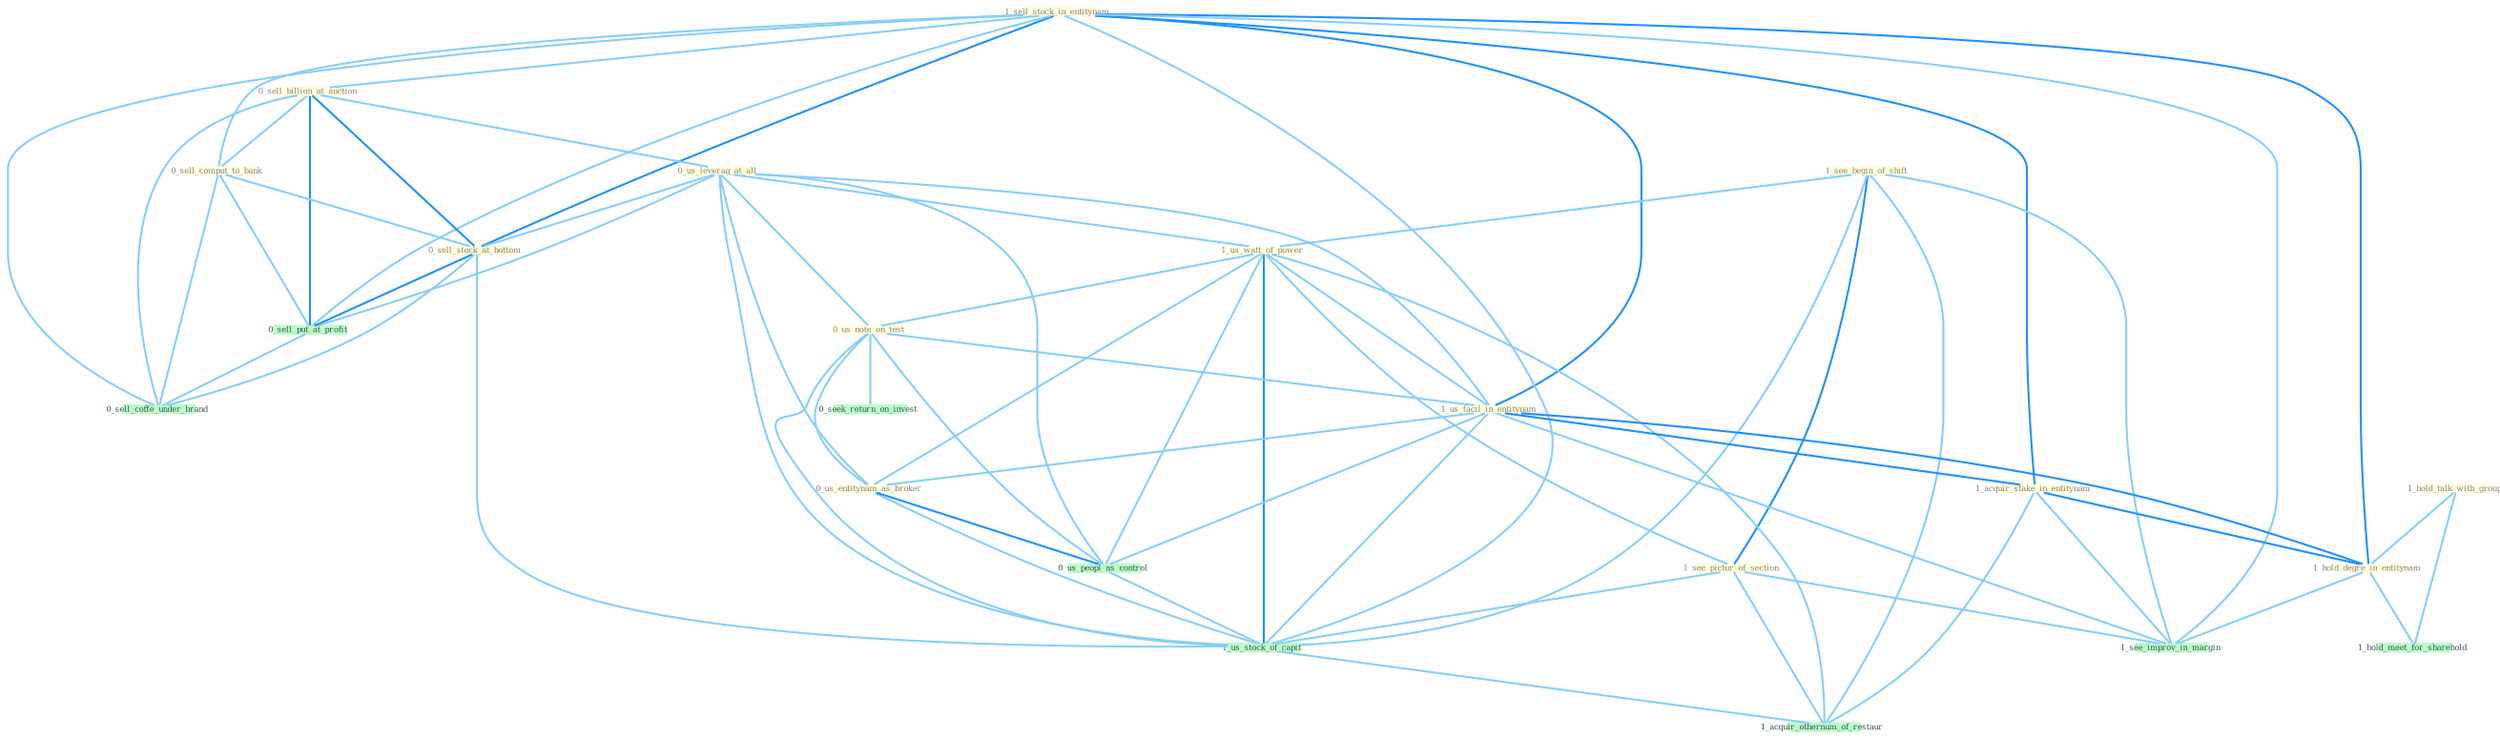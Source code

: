 Graph G{ 
    node
    [shape=polygon,style=filled,width=.5,height=.06,color="#BDFCC9",fixedsize=true,fontsize=4,
    fontcolor="#2f4f4f"];
    {node
    [color="#ffffe0", fontcolor="#8b7d6b"] "1_sell_stock_in_entitynam " "0_sell_billion_at_auction " "1_see_begin_of_shift " "0_us_leverag_at_all " "1_us_watt_of_power " "0_us_note_on_test " "1_hold_talk_with_group " "0_sell_comput_to_bank " "1_us_facil_in_entitynam " "0_us_entitynam_as_broker " "1_acquir_stake_in_entitynam " "1_hold_degre_in_entitynam " "1_see_pictur_of_section " "0_sell_stock_at_bottom "}
{node [color="#fff0f5", fontcolor="#b22222"]}
edge [color="#B0E2FF"];

	"1_sell_stock_in_entitynam " -- "0_sell_billion_at_auction " [w="1", color="#87cefa" ];
	"1_sell_stock_in_entitynam " -- "0_sell_comput_to_bank " [w="1", color="#87cefa" ];
	"1_sell_stock_in_entitynam " -- "1_us_facil_in_entitynam " [w="2", color="#1e90ff" , len=0.8];
	"1_sell_stock_in_entitynam " -- "1_acquir_stake_in_entitynam " [w="2", color="#1e90ff" , len=0.8];
	"1_sell_stock_in_entitynam " -- "1_hold_degre_in_entitynam " [w="2", color="#1e90ff" , len=0.8];
	"1_sell_stock_in_entitynam " -- "0_sell_stock_at_bottom " [w="2", color="#1e90ff" , len=0.8];
	"1_sell_stock_in_entitynam " -- "0_sell_put_at_profit " [w="1", color="#87cefa" ];
	"1_sell_stock_in_entitynam " -- "1_us_stock_of_capit " [w="1", color="#87cefa" ];
	"1_sell_stock_in_entitynam " -- "1_see_improv_in_margin " [w="1", color="#87cefa" ];
	"1_sell_stock_in_entitynam " -- "0_sell_coffe_under_brand " [w="1", color="#87cefa" ];
	"0_sell_billion_at_auction " -- "0_us_leverag_at_all " [w="1", color="#87cefa" ];
	"0_sell_billion_at_auction " -- "0_sell_comput_to_bank " [w="1", color="#87cefa" ];
	"0_sell_billion_at_auction " -- "0_sell_stock_at_bottom " [w="2", color="#1e90ff" , len=0.8];
	"0_sell_billion_at_auction " -- "0_sell_put_at_profit " [w="2", color="#1e90ff" , len=0.8];
	"0_sell_billion_at_auction " -- "0_sell_coffe_under_brand " [w="1", color="#87cefa" ];
	"1_see_begin_of_shift " -- "1_us_watt_of_power " [w="1", color="#87cefa" ];
	"1_see_begin_of_shift " -- "1_see_pictur_of_section " [w="2", color="#1e90ff" , len=0.8];
	"1_see_begin_of_shift " -- "1_us_stock_of_capit " [w="1", color="#87cefa" ];
	"1_see_begin_of_shift " -- "1_see_improv_in_margin " [w="1", color="#87cefa" ];
	"1_see_begin_of_shift " -- "1_acquir_othernum_of_restaur " [w="1", color="#87cefa" ];
	"0_us_leverag_at_all " -- "1_us_watt_of_power " [w="1", color="#87cefa" ];
	"0_us_leverag_at_all " -- "0_us_note_on_test " [w="1", color="#87cefa" ];
	"0_us_leverag_at_all " -- "1_us_facil_in_entitynam " [w="1", color="#87cefa" ];
	"0_us_leverag_at_all " -- "0_us_entitynam_as_broker " [w="1", color="#87cefa" ];
	"0_us_leverag_at_all " -- "0_sell_stock_at_bottom " [w="1", color="#87cefa" ];
	"0_us_leverag_at_all " -- "0_us_peopl_as_control " [w="1", color="#87cefa" ];
	"0_us_leverag_at_all " -- "0_sell_put_at_profit " [w="1", color="#87cefa" ];
	"0_us_leverag_at_all " -- "1_us_stock_of_capit " [w="1", color="#87cefa" ];
	"1_us_watt_of_power " -- "0_us_note_on_test " [w="1", color="#87cefa" ];
	"1_us_watt_of_power " -- "1_us_facil_in_entitynam " [w="1", color="#87cefa" ];
	"1_us_watt_of_power " -- "0_us_entitynam_as_broker " [w="1", color="#87cefa" ];
	"1_us_watt_of_power " -- "1_see_pictur_of_section " [w="1", color="#87cefa" ];
	"1_us_watt_of_power " -- "0_us_peopl_as_control " [w="1", color="#87cefa" ];
	"1_us_watt_of_power " -- "1_us_stock_of_capit " [w="2", color="#1e90ff" , len=0.8];
	"1_us_watt_of_power " -- "1_acquir_othernum_of_restaur " [w="1", color="#87cefa" ];
	"0_us_note_on_test " -- "1_us_facil_in_entitynam " [w="1", color="#87cefa" ];
	"0_us_note_on_test " -- "0_us_entitynam_as_broker " [w="1", color="#87cefa" ];
	"0_us_note_on_test " -- "0_us_peopl_as_control " [w="1", color="#87cefa" ];
	"0_us_note_on_test " -- "0_seek_return_on_invest " [w="1", color="#87cefa" ];
	"0_us_note_on_test " -- "1_us_stock_of_capit " [w="1", color="#87cefa" ];
	"1_hold_talk_with_group " -- "1_hold_degre_in_entitynam " [w="1", color="#87cefa" ];
	"1_hold_talk_with_group " -- "1_hold_meet_for_sharehold " [w="1", color="#87cefa" ];
	"0_sell_comput_to_bank " -- "0_sell_stock_at_bottom " [w="1", color="#87cefa" ];
	"0_sell_comput_to_bank " -- "0_sell_put_at_profit " [w="1", color="#87cefa" ];
	"0_sell_comput_to_bank " -- "0_sell_coffe_under_brand " [w="1", color="#87cefa" ];
	"1_us_facil_in_entitynam " -- "0_us_entitynam_as_broker " [w="1", color="#87cefa" ];
	"1_us_facil_in_entitynam " -- "1_acquir_stake_in_entitynam " [w="2", color="#1e90ff" , len=0.8];
	"1_us_facil_in_entitynam " -- "1_hold_degre_in_entitynam " [w="2", color="#1e90ff" , len=0.8];
	"1_us_facil_in_entitynam " -- "0_us_peopl_as_control " [w="1", color="#87cefa" ];
	"1_us_facil_in_entitynam " -- "1_us_stock_of_capit " [w="1", color="#87cefa" ];
	"1_us_facil_in_entitynam " -- "1_see_improv_in_margin " [w="1", color="#87cefa" ];
	"0_us_entitynam_as_broker " -- "0_us_peopl_as_control " [w="2", color="#1e90ff" , len=0.8];
	"0_us_entitynam_as_broker " -- "1_us_stock_of_capit " [w="1", color="#87cefa" ];
	"1_acquir_stake_in_entitynam " -- "1_hold_degre_in_entitynam " [w="2", color="#1e90ff" , len=0.8];
	"1_acquir_stake_in_entitynam " -- "1_see_improv_in_margin " [w="1", color="#87cefa" ];
	"1_acquir_stake_in_entitynam " -- "1_acquir_othernum_of_restaur " [w="1", color="#87cefa" ];
	"1_hold_degre_in_entitynam " -- "1_see_improv_in_margin " [w="1", color="#87cefa" ];
	"1_hold_degre_in_entitynam " -- "1_hold_meet_for_sharehold " [w="1", color="#87cefa" ];
	"1_see_pictur_of_section " -- "1_us_stock_of_capit " [w="1", color="#87cefa" ];
	"1_see_pictur_of_section " -- "1_see_improv_in_margin " [w="1", color="#87cefa" ];
	"1_see_pictur_of_section " -- "1_acquir_othernum_of_restaur " [w="1", color="#87cefa" ];
	"0_sell_stock_at_bottom " -- "0_sell_put_at_profit " [w="2", color="#1e90ff" , len=0.8];
	"0_sell_stock_at_bottom " -- "1_us_stock_of_capit " [w="1", color="#87cefa" ];
	"0_sell_stock_at_bottom " -- "0_sell_coffe_under_brand " [w="1", color="#87cefa" ];
	"0_us_peopl_as_control " -- "1_us_stock_of_capit " [w="1", color="#87cefa" ];
	"0_sell_put_at_profit " -- "0_sell_coffe_under_brand " [w="1", color="#87cefa" ];
	"1_us_stock_of_capit " -- "1_acquir_othernum_of_restaur " [w="1", color="#87cefa" ];
}
